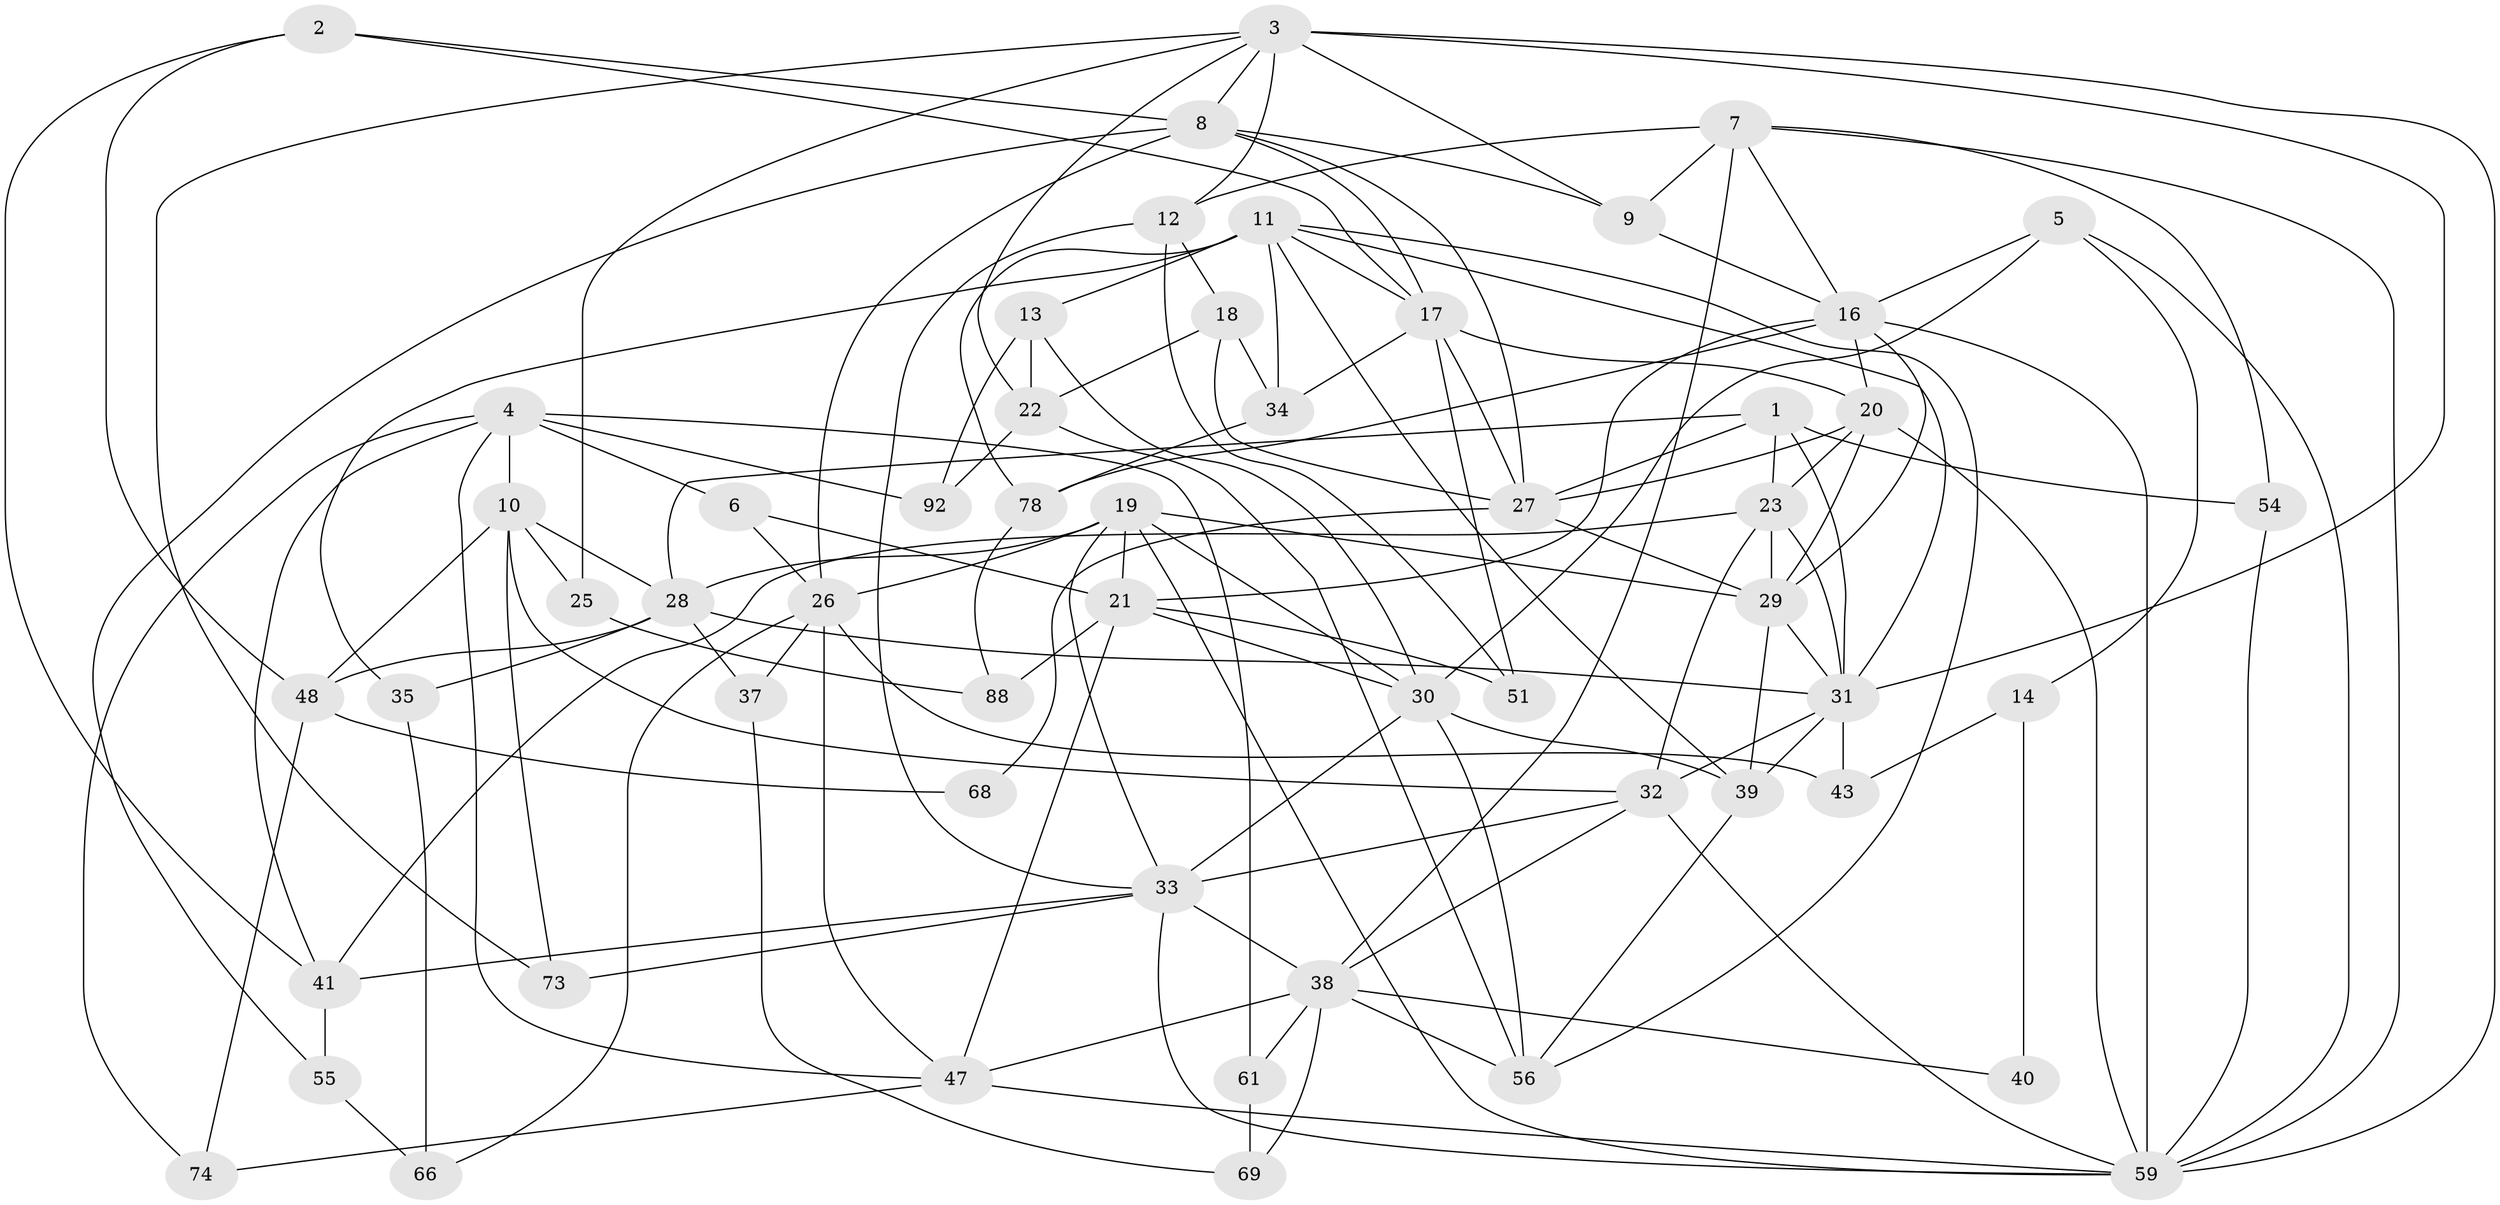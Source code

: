 // original degree distribution, {5: 0.15217391304347827, 4: 0.31521739130434784, 3: 0.30434782608695654, 7: 0.021739130434782608, 2: 0.09782608695652174, 6: 0.08695652173913043, 8: 0.010869565217391304, 10: 0.010869565217391304}
// Generated by graph-tools (version 1.1) at 2025/41/03/06/25 10:41:57]
// undirected, 55 vertices, 140 edges
graph export_dot {
graph [start="1"]
  node [color=gray90,style=filled];
  1;
  2 [super="+46"];
  3 [super="+45"];
  4 [super="+72"];
  5 [super="+64"];
  6;
  7 [super="+81"];
  8 [super="+15"];
  9 [super="+49"];
  10 [super="+77"];
  11 [super="+63"];
  12 [super="+60"];
  13 [super="+84"];
  14;
  16 [super="+24"];
  17 [super="+89"];
  18;
  19 [super="+65"];
  20 [super="+91"];
  21 [super="+42"];
  22 [super="+75"];
  23 [super="+70"];
  25;
  26 [super="+76"];
  27 [super="+67"];
  28 [super="+57"];
  29 [super="+83"];
  30 [super="+52"];
  31 [super="+36"];
  32 [super="+53"];
  33 [super="+85"];
  34;
  35;
  37;
  38 [super="+44"];
  39 [super="+50"];
  40;
  41 [super="+86"];
  43;
  47 [super="+90"];
  48 [super="+80"];
  51;
  54 [super="+79"];
  55 [super="+71"];
  56 [super="+58"];
  59 [super="+87"];
  61 [super="+62"];
  66;
  68;
  69;
  73;
  74;
  78 [super="+82"];
  88;
  92;
  1 -- 23;
  1 -- 27;
  1 -- 28;
  1 -- 31;
  1 -- 54;
  2 -- 17;
  2 -- 41;
  2 -- 48;
  2 -- 8;
  3 -- 59 [weight=2];
  3 -- 9;
  3 -- 73;
  3 -- 25;
  3 -- 31;
  3 -- 22;
  3 -- 8;
  3 -- 12;
  4 -- 61 [weight=2];
  4 -- 74;
  4 -- 92;
  4 -- 47;
  4 -- 10;
  4 -- 41;
  4 -- 6;
  5 -- 59;
  5 -- 14;
  5 -- 16;
  5 -- 30;
  6 -- 21;
  6 -- 26;
  7 -- 12;
  7 -- 16;
  7 -- 38;
  7 -- 59;
  7 -- 54;
  7 -- 9;
  8 -- 26;
  8 -- 27;
  8 -- 17;
  8 -- 55;
  8 -- 9;
  9 -- 16;
  10 -- 73;
  10 -- 25;
  10 -- 48;
  10 -- 28;
  10 -- 32;
  11 -- 13;
  11 -- 34;
  11 -- 39;
  11 -- 17;
  11 -- 35;
  11 -- 31;
  11 -- 78;
  11 -- 56;
  12 -- 33;
  12 -- 18;
  12 -- 51;
  13 -- 92 [weight=2];
  13 -- 22;
  13 -- 30;
  14 -- 43;
  14 -- 40;
  16 -- 20;
  16 -- 29;
  16 -- 21;
  16 -- 59;
  16 -- 78;
  17 -- 51;
  17 -- 34;
  17 -- 20;
  17 -- 27;
  18 -- 27;
  18 -- 22;
  18 -- 34;
  19 -- 59;
  19 -- 26;
  19 -- 33;
  19 -- 21;
  19 -- 28;
  19 -- 29;
  19 -- 30;
  20 -- 27;
  20 -- 29;
  20 -- 59;
  20 -- 23;
  21 -- 88;
  21 -- 51;
  21 -- 30;
  21 -- 47;
  22 -- 92;
  22 -- 56;
  23 -- 32;
  23 -- 29;
  23 -- 41;
  23 -- 31;
  25 -- 88;
  26 -- 47;
  26 -- 66;
  26 -- 37;
  26 -- 43;
  27 -- 29;
  27 -- 68;
  28 -- 48;
  28 -- 35;
  28 -- 37;
  28 -- 31;
  29 -- 39 [weight=2];
  29 -- 31;
  30 -- 33;
  30 -- 56;
  30 -- 39;
  31 -- 39;
  31 -- 32;
  31 -- 43;
  32 -- 33;
  32 -- 38;
  32 -- 59;
  33 -- 59;
  33 -- 41;
  33 -- 38;
  33 -- 73;
  34 -- 78;
  35 -- 66;
  37 -- 69;
  38 -- 40;
  38 -- 47;
  38 -- 61;
  38 -- 56;
  38 -- 69;
  39 -- 56;
  41 -- 55;
  47 -- 74;
  47 -- 59;
  48 -- 68;
  48 -- 74;
  54 -- 59;
  55 -- 66;
  61 -- 69;
  78 -- 88;
}

